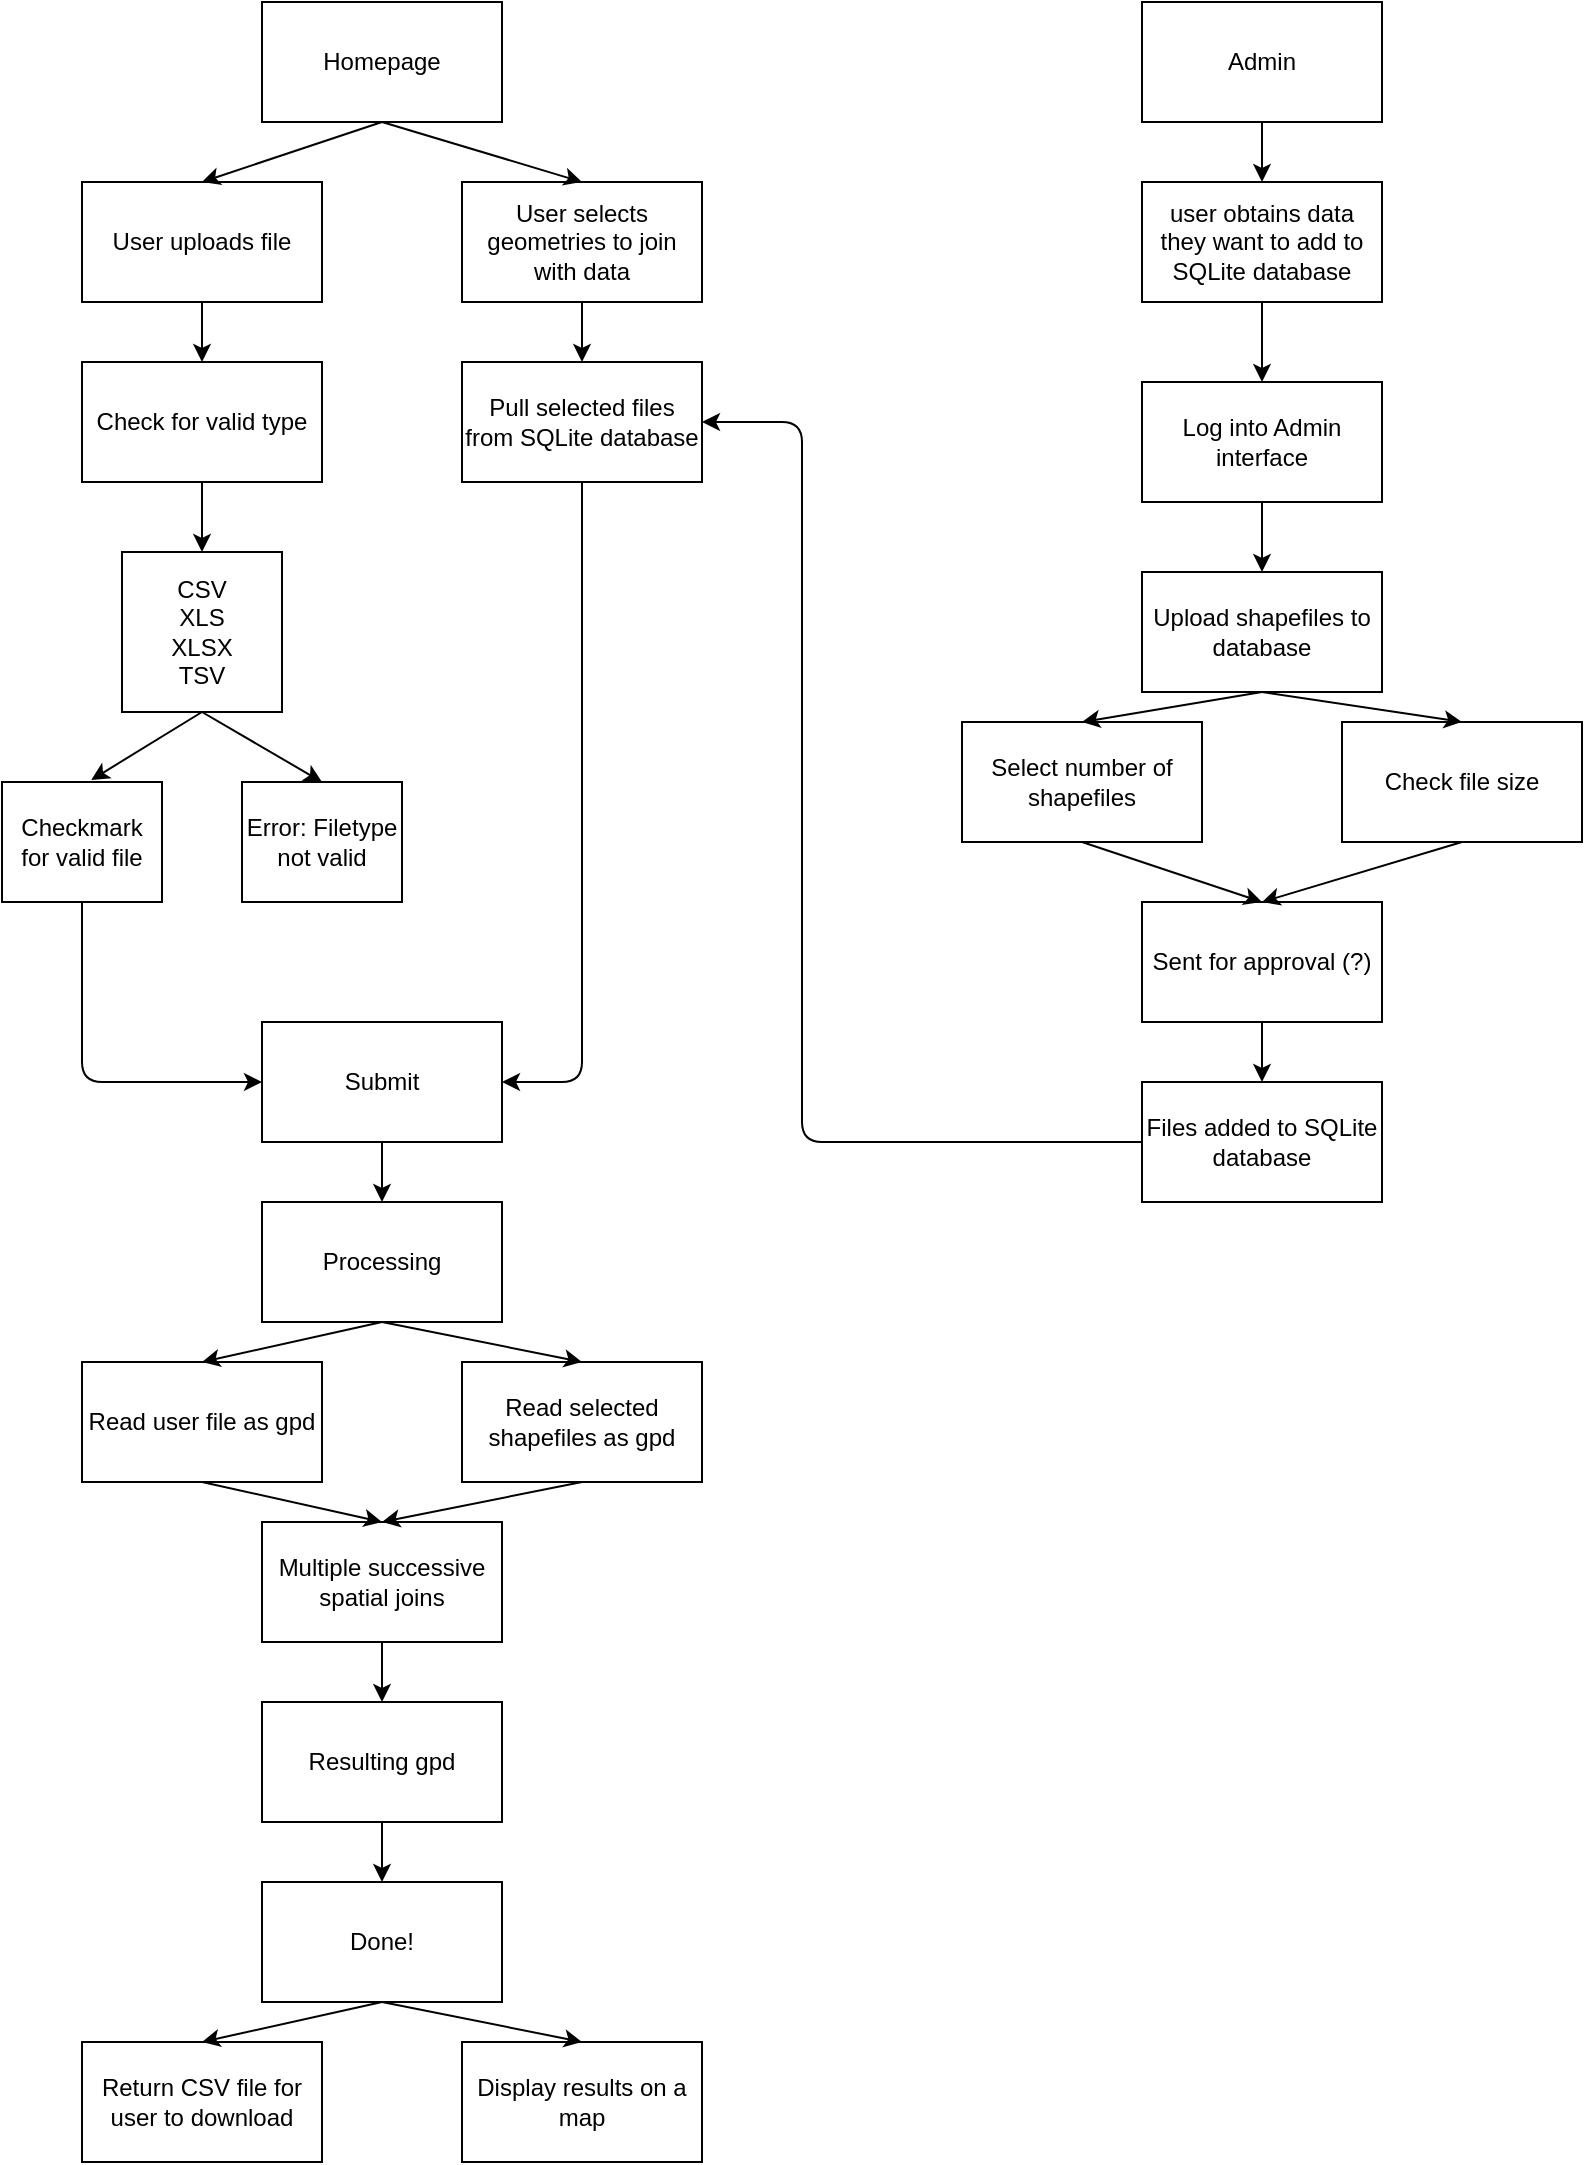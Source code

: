 <mxfile type="device" version="11.3.1" pages="1"><diagram id="aZ7WBTWbQg_9UFDpEzII" name="Page-1"><mxGraphModel grid="1" shadow="0" math="0" pageHeight="1100" pageWidth="850" pageScale="1" page="1" fold="1" arrows="1" connect="1" tooltips="1" guides="1" gridSize="10" dy="778" dx="1408"><root><mxCell id="0"/><mxCell id="1" parent="0"/><mxCell id="Y2KmNjlhgTdeglgtlD8W-1" value="Homepage" parent="1" style="rounded=0;whiteSpace=wrap;html=1;" vertex="1"><mxGeometry as="geometry" height="60" width="120" x="130" y="10"/></mxCell><mxCell id="Y2KmNjlhgTdeglgtlD8W-2" value="User uploads file" parent="1" style="rounded=0;whiteSpace=wrap;html=1;" vertex="1"><mxGeometry as="geometry" height="60" width="120" x="40" y="100"/></mxCell><mxCell id="Y2KmNjlhgTdeglgtlD8W-4" value="" parent="1" style="endArrow=classic;html=1;exitX=0.5;exitY=1;exitDx=0;exitDy=0;entryX=0.5;entryY=0;entryDx=0;entryDy=0;" edge="1" source="Y2KmNjlhgTdeglgtlD8W-2" target="Y2KmNjlhgTdeglgtlD8W-5"><mxGeometry as="geometry" height="50" width="50" relative="1"><mxPoint as="sourcePoint" x="40" y="230"/><mxPoint as="targetPoint" x="100" y="190"/></mxGeometry></mxCell><mxCell id="Y2KmNjlhgTdeglgtlD8W-5" value="Check for valid type" parent="1" style="rounded=0;whiteSpace=wrap;html=1;" vertex="1"><mxGeometry as="geometry" height="60" width="120" x="40" y="190"/></mxCell><mxCell id="Y2KmNjlhgTdeglgtlD8W-6" value="" parent="1" style="endArrow=classic;html=1;exitX=0.5;exitY=1;exitDx=0;exitDy=0;entryX=0.5;entryY=0;entryDx=0;entryDy=0;" edge="1" source="Y2KmNjlhgTdeglgtlD8W-5" target="Y2KmNjlhgTdeglgtlD8W-7"><mxGeometry as="geometry" height="50" width="50" relative="1"><mxPoint as="sourcePoint" x="10" y="350"/><mxPoint as="targetPoint" x="100" y="280"/></mxGeometry></mxCell><mxCell id="Y2KmNjlhgTdeglgtlD8W-7" value="CSV&lt;br&gt;XLS&lt;br&gt;XLSX&lt;br&gt;TSV" parent="1" style="whiteSpace=wrap;html=1;aspect=fixed;" vertex="1"><mxGeometry as="geometry" height="80" width="80" x="60" y="285"/></mxCell><mxCell id="Y2KmNjlhgTdeglgtlD8W-8" value="Checkmark for valid file" parent="1" style="rounded=0;whiteSpace=wrap;html=1;" vertex="1"><mxGeometry as="geometry" height="60" width="80" y="400"/></mxCell><mxCell id="Y2KmNjlhgTdeglgtlD8W-9" value="Error: Filetype not valid" parent="1" style="rounded=0;whiteSpace=wrap;html=1;" vertex="1"><mxGeometry as="geometry" height="60" width="80" x="120" y="400"/></mxCell><mxCell id="Y2KmNjlhgTdeglgtlD8W-10" value="User selects geometries to join with data" parent="1" style="rounded=0;whiteSpace=wrap;html=1;" vertex="1"><mxGeometry as="geometry" height="60" width="120" x="230" y="100"/></mxCell><mxCell id="Y2KmNjlhgTdeglgtlD8W-11" value="" parent="1" style="endArrow=classic;html=1;exitX=0.5;exitY=1;exitDx=0;exitDy=0;entryX=0.558;entryY=-0.017;entryDx=0;entryDy=0;entryPerimeter=0;" edge="1" source="Y2KmNjlhgTdeglgtlD8W-7" target="Y2KmNjlhgTdeglgtlD8W-8"><mxGeometry as="geometry" height="50" width="50" relative="1"><mxPoint as="sourcePoint" x="80" y="410"/><mxPoint as="targetPoint" x="130" y="360"/><Array as="points"/></mxGeometry></mxCell><mxCell id="Y2KmNjlhgTdeglgtlD8W-12" value="" parent="1" style="endArrow=classic;html=1;exitX=0.5;exitY=1;exitDx=0;exitDy=0;entryX=0.5;entryY=0;entryDx=0;entryDy=0;" edge="1" source="Y2KmNjlhgTdeglgtlD8W-7" target="Y2KmNjlhgTdeglgtlD8W-9"><mxGeometry as="geometry" height="50" width="50" relative="1"><mxPoint as="sourcePoint" x="270" y="420"/><mxPoint as="targetPoint" x="320" y="370"/><Array as="points"/></mxGeometry></mxCell><mxCell id="Y2KmNjlhgTdeglgtlD8W-13" value="Pull selected files from SQLite database" parent="1" style="rounded=0;whiteSpace=wrap;html=1;" vertex="1"><mxGeometry as="geometry" height="60" width="120" x="230" y="190"/></mxCell><mxCell id="Y2KmNjlhgTdeglgtlD8W-15" value="Submit" parent="1" style="rounded=0;whiteSpace=wrap;html=1;" vertex="1"><mxGeometry as="geometry" height="60" width="120" x="130" y="520"/></mxCell><mxCell id="Y2KmNjlhgTdeglgtlD8W-16" value="" parent="1" style="endArrow=classic;html=1;exitX=0.5;exitY=1;exitDx=0;exitDy=0;entryX=0;entryY=0.5;entryDx=0;entryDy=0;" edge="1" source="Y2KmNjlhgTdeglgtlD8W-8" target="Y2KmNjlhgTdeglgtlD8W-15"><mxGeometry as="geometry" height="50" width="50" relative="1"><mxPoint as="sourcePoint" x="10" y="650"/><mxPoint as="targetPoint" x="60" y="600"/><Array as="points"><mxPoint x="40" y="550"/></Array></mxGeometry></mxCell><mxCell id="Y2KmNjlhgTdeglgtlD8W-17" value="" parent="1" style="endArrow=classic;html=1;exitX=0.5;exitY=1;exitDx=0;exitDy=0;entryX=1;entryY=0.5;entryDx=0;entryDy=0;" edge="1" source="Y2KmNjlhgTdeglgtlD8W-13" target="Y2KmNjlhgTdeglgtlD8W-15"><mxGeometry as="geometry" height="50" width="50" relative="1"><mxPoint as="sourcePoint" x="10" y="650"/><mxPoint as="targetPoint" x="60" y="600"/><Array as="points"><mxPoint x="290" y="550"/></Array></mxGeometry></mxCell><mxCell id="Y2KmNjlhgTdeglgtlD8W-20" value="" parent="1" style="endArrow=classic;html=1;exitX=0.5;exitY=1;exitDx=0;exitDy=0;entryX=0.5;entryY=0;entryDx=0;entryDy=0;" edge="1" source="Y2KmNjlhgTdeglgtlD8W-10" target="Y2KmNjlhgTdeglgtlD8W-13"><mxGeometry as="geometry" height="50" width="50" relative="1"><mxPoint as="sourcePoint" x="290" y="200"/><mxPoint as="targetPoint" x="340" y="150"/></mxGeometry></mxCell><mxCell id="Y2KmNjlhgTdeglgtlD8W-21" value="" parent="1" style="endArrow=classic;html=1;exitX=0.5;exitY=1;exitDx=0;exitDy=0;entryX=0.5;entryY=0;entryDx=0;entryDy=0;" edge="1" source="Y2KmNjlhgTdeglgtlD8W-1" target="Y2KmNjlhgTdeglgtlD8W-2"><mxGeometry as="geometry" height="50" width="50" relative="1"><mxPoint as="sourcePoint" x="130" y="100"/><mxPoint as="targetPoint" x="180" y="50"/></mxGeometry></mxCell><mxCell id="Y2KmNjlhgTdeglgtlD8W-22" value="" parent="1" style="endArrow=classic;html=1;exitX=0.5;exitY=1;exitDx=0;exitDy=0;entryX=0.5;entryY=0;entryDx=0;entryDy=0;" edge="1" source="Y2KmNjlhgTdeglgtlD8W-1" target="Y2KmNjlhgTdeglgtlD8W-10"><mxGeometry as="geometry" height="50" width="50" relative="1"><mxPoint as="sourcePoint" x="210" y="110"/><mxPoint as="targetPoint" x="260" y="60"/></mxGeometry></mxCell><mxCell id="Y2KmNjlhgTdeglgtlD8W-23" value="Processing" parent="1" style="rounded=0;whiteSpace=wrap;html=1;" vertex="1"><mxGeometry as="geometry" height="60" width="120" x="130" y="610"/></mxCell><mxCell id="Y2KmNjlhgTdeglgtlD8W-24" value="Read user file as gpd" parent="1" style="rounded=0;whiteSpace=wrap;html=1;" vertex="1"><mxGeometry as="geometry" height="60" width="120" x="40" y="690"/></mxCell><mxCell id="Y2KmNjlhgTdeglgtlD8W-25" value="Read selected shapefiles as gpd" parent="1" style="rounded=0;whiteSpace=wrap;html=1;" vertex="1"><mxGeometry as="geometry" height="60" width="120" x="230" y="690"/></mxCell><mxCell id="Y2KmNjlhgTdeglgtlD8W-26" value="Multiple successive spatial joins" parent="1" style="rounded=0;whiteSpace=wrap;html=1;" vertex="1"><mxGeometry as="geometry" height="60" width="120" x="130" y="770"/></mxCell><mxCell id="Y2KmNjlhgTdeglgtlD8W-27" value="Resulting gpd" parent="1" style="rounded=0;whiteSpace=wrap;html=1;" vertex="1"><mxGeometry as="geometry" height="60" width="120" x="130" y="860"/></mxCell><mxCell id="Y2KmNjlhgTdeglgtlD8W-28" value="" parent="1" style="endArrow=classic;html=1;exitX=0.5;exitY=1;exitDx=0;exitDy=0;entryX=0.5;entryY=0;entryDx=0;entryDy=0;" edge="1" source="Y2KmNjlhgTdeglgtlD8W-15" target="Y2KmNjlhgTdeglgtlD8W-23"><mxGeometry as="geometry" height="50" width="50" relative="1"><mxPoint as="sourcePoint" x="170" y="630"/><mxPoint as="targetPoint" x="220" y="580"/></mxGeometry></mxCell><mxCell id="Y2KmNjlhgTdeglgtlD8W-32" value="" parent="1" style="endArrow=classic;html=1;exitX=0.5;exitY=1;exitDx=0;exitDy=0;entryX=0.5;entryY=0;entryDx=0;entryDy=0;" edge="1" source="Y2KmNjlhgTdeglgtlD8W-23" target="Y2KmNjlhgTdeglgtlD8W-24"><mxGeometry as="geometry" height="50" width="50" relative="1"><mxPoint as="sourcePoint" x="60" y="690"/><mxPoint as="targetPoint" x="110" y="640"/></mxGeometry></mxCell><mxCell id="Y2KmNjlhgTdeglgtlD8W-38" value="" parent="1" style="endArrow=classic;html=1;exitX=0.5;exitY=1;exitDx=0;exitDy=0;entryX=0.5;entryY=0;entryDx=0;entryDy=0;" edge="1" source="Y2KmNjlhgTdeglgtlD8W-23" target="Y2KmNjlhgTdeglgtlD8W-25"><mxGeometry as="geometry" height="50" width="50" relative="1"><mxPoint as="sourcePoint" x="290" y="630"/><mxPoint as="targetPoint" x="200" y="650"/></mxGeometry></mxCell><mxCell id="Y2KmNjlhgTdeglgtlD8W-39" value="" parent="1" style="endArrow=classic;html=1;exitX=0.5;exitY=1;exitDx=0;exitDy=0;entryX=0.5;entryY=0;entryDx=0;entryDy=0;" edge="1" source="Y2KmNjlhgTdeglgtlD8W-24" target="Y2KmNjlhgTdeglgtlD8W-26"><mxGeometry as="geometry" height="50" width="50" relative="1"><mxPoint as="sourcePoint" x="60" y="810"/><mxPoint as="targetPoint" x="110" y="760"/></mxGeometry></mxCell><mxCell id="Y2KmNjlhgTdeglgtlD8W-40" value="" parent="1" style="endArrow=classic;html=1;exitX=0.5;exitY=1;exitDx=0;exitDy=0;entryX=0.5;entryY=0;entryDx=0;entryDy=0;" edge="1" source="Y2KmNjlhgTdeglgtlD8W-25" target="Y2KmNjlhgTdeglgtlD8W-26"><mxGeometry as="geometry" height="50" width="50" relative="1"><mxPoint as="sourcePoint" x="10" y="990"/><mxPoint as="targetPoint" x="60" y="940"/><Array as="points"/></mxGeometry></mxCell><mxCell id="Y2KmNjlhgTdeglgtlD8W-41" value="" parent="1" style="endArrow=classic;html=1;exitX=0.5;exitY=1;exitDx=0;exitDy=0;entryX=0.5;entryY=0;entryDx=0;entryDy=0;" edge="1" source="Y2KmNjlhgTdeglgtlD8W-26" target="Y2KmNjlhgTdeglgtlD8W-27"><mxGeometry as="geometry" height="50" width="50" relative="1"><mxPoint as="sourcePoint" x="170" y="880"/><mxPoint as="targetPoint" x="220" y="830"/></mxGeometry></mxCell><mxCell id="Y2KmNjlhgTdeglgtlD8W-42" value="Return CSV file for user to download" parent="1" style="rounded=0;whiteSpace=wrap;html=1;" vertex="1"><mxGeometry as="geometry" height="60" width="120" x="40" y="1030"/></mxCell><mxCell id="Y2KmNjlhgTdeglgtlD8W-43" value="Display results on a map" parent="1" style="rounded=0;whiteSpace=wrap;html=1;" vertex="1"><mxGeometry as="geometry" height="60" width="120" x="230" y="1030"/></mxCell><mxCell id="Y2KmNjlhgTdeglgtlD8W-44" value="Done!" parent="1" style="rounded=0;whiteSpace=wrap;html=1;" vertex="1"><mxGeometry as="geometry" height="60" width="120" x="130" y="950"/></mxCell><mxCell id="Y2KmNjlhgTdeglgtlD8W-45" value="" parent="1" style="endArrow=classic;html=1;exitX=0.5;exitY=1;exitDx=0;exitDy=0;entryX=0.5;entryY=0;entryDx=0;entryDy=0;" edge="1" source="Y2KmNjlhgTdeglgtlD8W-27" target="Y2KmNjlhgTdeglgtlD8W-44"><mxGeometry as="geometry" height="50" width="50" relative="1"><mxPoint as="sourcePoint" x="10" y="960"/><mxPoint as="targetPoint" x="60" y="910"/></mxGeometry></mxCell><mxCell id="Y2KmNjlhgTdeglgtlD8W-46" value="" parent="1" style="endArrow=classic;html=1;exitX=0.5;exitY=1;exitDx=0;exitDy=0;entryX=0.5;entryY=0;entryDx=0;entryDy=0;" edge="1" source="Y2KmNjlhgTdeglgtlD8W-44" target="Y2KmNjlhgTdeglgtlD8W-42"><mxGeometry as="geometry" height="50" width="50" relative="1"><mxPoint as="sourcePoint" x="70" y="950"/><mxPoint as="targetPoint" x="120" y="900"/></mxGeometry></mxCell><mxCell id="Y2KmNjlhgTdeglgtlD8W-47" value="" parent="1" style="endArrow=classic;html=1;exitX=0.5;exitY=1;exitDx=0;exitDy=0;entryX=0.5;entryY=0;entryDx=0;entryDy=0;" edge="1" source="Y2KmNjlhgTdeglgtlD8W-44" target="Y2KmNjlhgTdeglgtlD8W-43"><mxGeometry as="geometry" height="50" width="50" relative="1"><mxPoint as="sourcePoint" x="50" y="960"/><mxPoint as="targetPoint" x="100" y="910"/></mxGeometry></mxCell><mxCell id="Y2KmNjlhgTdeglgtlD8W-48" value="Admin" parent="1" style="rounded=0;whiteSpace=wrap;html=1;" vertex="1"><mxGeometry as="geometry" height="60" width="120" x="570" y="10"/></mxCell><mxCell id="Y2KmNjlhgTdeglgtlD8W-49" value="user obtains data they want to add to SQLite database" parent="1" style="rounded=0;whiteSpace=wrap;html=1;" vertex="1"><mxGeometry as="geometry" height="60" width="120" x="570" y="100"/></mxCell><mxCell id="5VLqUULDAGcepI-uj2np-1" value="Log into Admin interface" parent="1" style="rounded=0;whiteSpace=wrap;html=1;" vertex="1"><mxGeometry as="geometry" height="60" width="120" x="570" y="200"/></mxCell><mxCell id="5VLqUULDAGcepI-uj2np-2" value="Upload shapefiles to database" parent="1" style="rounded=0;whiteSpace=wrap;html=1;" vertex="1"><mxGeometry as="geometry" height="60" width="120" x="570" y="295"/></mxCell><mxCell id="5VLqUULDAGcepI-uj2np-3" value="Select number of shapefiles" parent="1" style="rounded=0;whiteSpace=wrap;html=1;" vertex="1"><mxGeometry as="geometry" height="60" width="120" x="480" y="370"/></mxCell><mxCell id="5VLqUULDAGcepI-uj2np-4" value="Check file size" parent="1" style="rounded=0;whiteSpace=wrap;html=1;" vertex="1"><mxGeometry as="geometry" height="60" width="120" x="670" y="370"/></mxCell><mxCell id="5VLqUULDAGcepI-uj2np-5" value="Sent for approval (?)" parent="1" style="rounded=0;whiteSpace=wrap;html=1;" vertex="1"><mxGeometry as="geometry" height="60" width="120" x="570" y="460"/></mxCell><mxCell id="5VLqUULDAGcepI-uj2np-6" value="Files added to SQLite database" parent="1" style="rounded=0;whiteSpace=wrap;html=1;" vertex="1"><mxGeometry as="geometry" height="60" width="120" x="570" y="550"/></mxCell><mxCell id="5VLqUULDAGcepI-uj2np-7" value="" parent="1" style="endArrow=classic;html=1;exitX=0.5;exitY=1;exitDx=0;exitDy=0;entryX=0.5;entryY=0;entryDx=0;entryDy=0;" edge="1" source="Y2KmNjlhgTdeglgtlD8W-48" target="Y2KmNjlhgTdeglgtlD8W-49"><mxGeometry as="geometry" height="50" width="50" relative="1"><mxPoint as="sourcePoint" x="620" y="120"/><mxPoint as="targetPoint" x="670" y="70"/></mxGeometry></mxCell><mxCell id="5VLqUULDAGcepI-uj2np-8" value="" parent="1" style="endArrow=classic;html=1;exitX=0.5;exitY=1;exitDx=0;exitDy=0;entryX=0.5;entryY=0;entryDx=0;entryDy=0;" edge="1" source="Y2KmNjlhgTdeglgtlD8W-49" target="5VLqUULDAGcepI-uj2np-1"><mxGeometry as="geometry" height="50" width="50" relative="1"><mxPoint as="sourcePoint" x="600" y="200"/><mxPoint as="targetPoint" x="650" y="150"/></mxGeometry></mxCell><mxCell id="5VLqUULDAGcepI-uj2np-9" value="" parent="1" style="endArrow=classic;html=1;exitX=0.5;exitY=1;exitDx=0;exitDy=0;entryX=0.5;entryY=0;entryDx=0;entryDy=0;" edge="1" source="5VLqUULDAGcepI-uj2np-1" target="5VLqUULDAGcepI-uj2np-2"><mxGeometry as="geometry" height="50" width="50" relative="1"><mxPoint as="sourcePoint" x="690" y="310"/><mxPoint as="targetPoint" x="740" y="260"/></mxGeometry></mxCell><mxCell id="5VLqUULDAGcepI-uj2np-10" value="" parent="1" style="endArrow=classic;html=1;exitX=0.5;exitY=1;exitDx=0;exitDy=0;entryX=0.5;entryY=0;entryDx=0;entryDy=0;" edge="1" source="5VLqUULDAGcepI-uj2np-2" target="5VLqUULDAGcepI-uj2np-3"><mxGeometry as="geometry" height="50" width="50" relative="1"><mxPoint as="sourcePoint" x="600" y="400"/><mxPoint as="targetPoint" x="650" y="350"/></mxGeometry></mxCell><mxCell id="5VLqUULDAGcepI-uj2np-11" value="" parent="1" style="endArrow=classic;html=1;exitX=0.5;exitY=1;exitDx=0;exitDy=0;entryX=0.5;entryY=0;entryDx=0;entryDy=0;" edge="1" source="5VLqUULDAGcepI-uj2np-2" target="5VLqUULDAGcepI-uj2np-4"><mxGeometry as="geometry" height="50" width="50" relative="1"><mxPoint as="sourcePoint" x="780" y="350"/><mxPoint as="targetPoint" x="830" y="300"/></mxGeometry></mxCell><mxCell id="5VLqUULDAGcepI-uj2np-12" value="" parent="1" style="endArrow=classic;html=1;exitX=0.5;exitY=1;exitDx=0;exitDy=0;entryX=0.5;entryY=0;entryDx=0;entryDy=0;" edge="1" source="5VLqUULDAGcepI-uj2np-3" target="5VLqUULDAGcepI-uj2np-5"><mxGeometry as="geometry" height="50" width="50" relative="1"><mxPoint as="sourcePoint" x="610" y="450"/><mxPoint as="targetPoint" x="660" y="400"/></mxGeometry></mxCell><mxCell id="5VLqUULDAGcepI-uj2np-13" value="" parent="1" style="endArrow=classic;html=1;exitX=0.5;exitY=1;exitDx=0;exitDy=0;entryX=0.5;entryY=0;entryDx=0;entryDy=0;" edge="1" source="5VLqUULDAGcepI-uj2np-4" target="5VLqUULDAGcepI-uj2np-5"><mxGeometry as="geometry" height="50" width="50" relative="1"><mxPoint as="sourcePoint" x="710" y="490"/><mxPoint as="targetPoint" x="760" y="440"/></mxGeometry></mxCell><mxCell id="5VLqUULDAGcepI-uj2np-14" value="" parent="1" style="endArrow=classic;html=1;exitX=0.5;exitY=1;exitDx=0;exitDy=0;entryX=0.5;entryY=0;entryDx=0;entryDy=0;" edge="1" source="5VLqUULDAGcepI-uj2np-5" target="5VLqUULDAGcepI-uj2np-6"><mxGeometry as="geometry" height="50" width="50" relative="1"><mxPoint as="sourcePoint" x="710" y="540"/><mxPoint as="targetPoint" x="760" y="490"/></mxGeometry></mxCell><mxCell id="5VLqUULDAGcepI-uj2np-15" value="" parent="1" style="endArrow=classic;html=1;exitX=0;exitY=0.5;exitDx=0;exitDy=0;entryX=1;entryY=0.5;entryDx=0;entryDy=0;" edge="1" source="5VLqUULDAGcepI-uj2np-6" target="Y2KmNjlhgTdeglgtlD8W-13"><mxGeometry as="geometry" height="50" width="50" relative="1"><mxPoint as="sourcePoint" x="530" y="660"/><mxPoint as="targetPoint" x="580" y="610"/><Array as="points"><mxPoint x="400" y="580"/><mxPoint x="400" y="220"/></Array></mxGeometry></mxCell></root></mxGraphModel></diagram></mxfile>